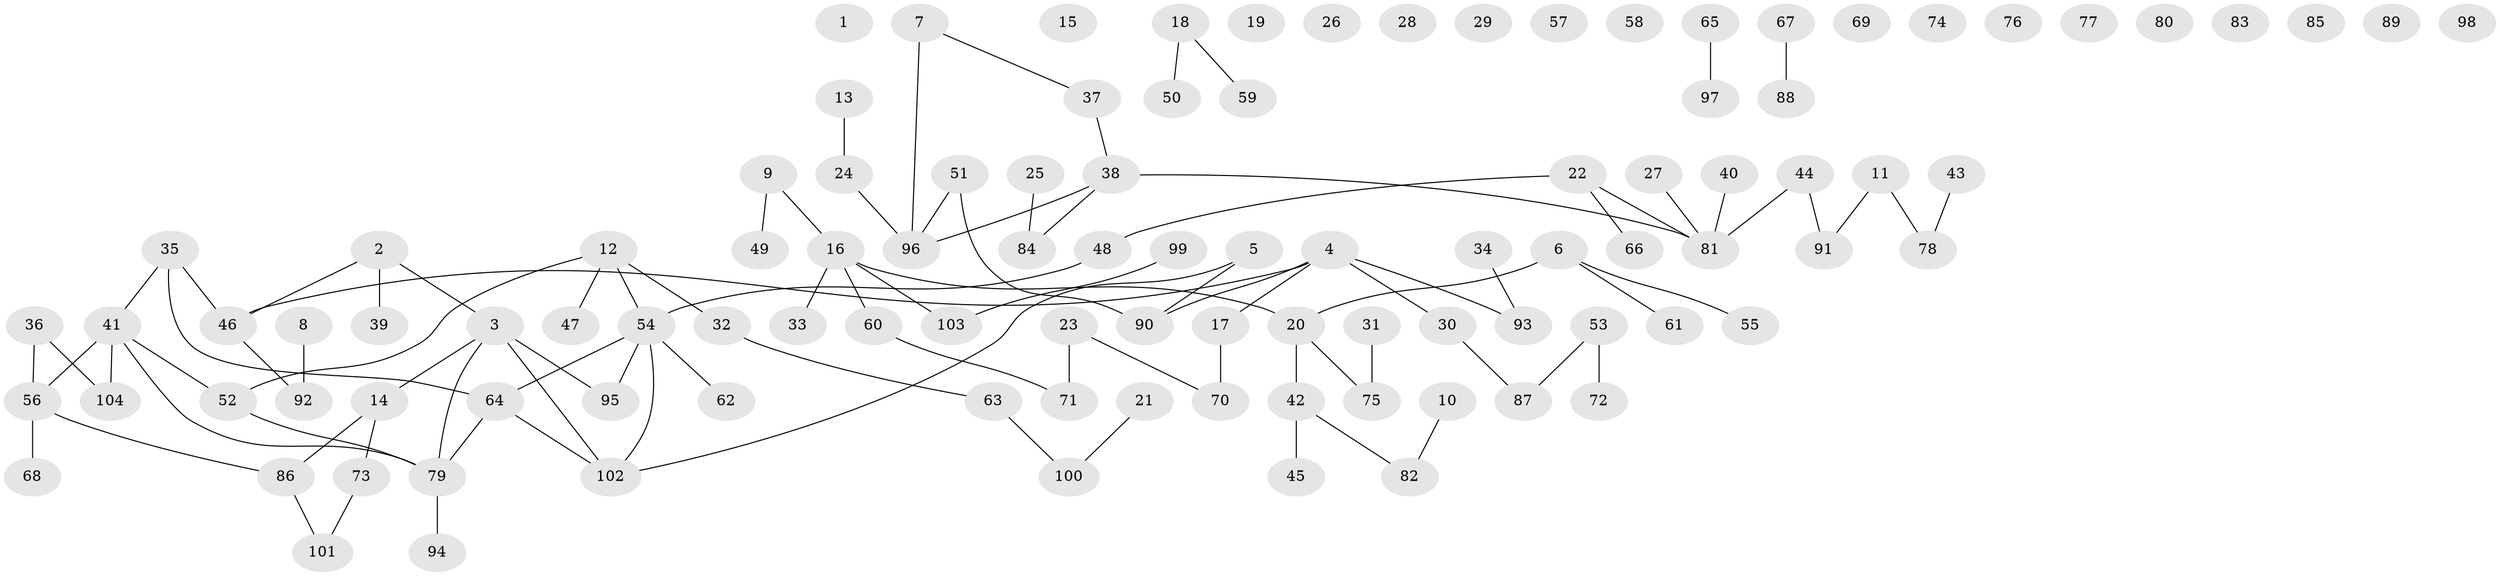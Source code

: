 // coarse degree distribution, {0: 0.40816326530612246, 3: 0.061224489795918366, 5: 0.061224489795918366, 2: 0.14285714285714285, 1: 0.2857142857142857, 6: 0.04081632653061224}
// Generated by graph-tools (version 1.1) at 2025/16/03/04/25 18:16:26]
// undirected, 104 vertices, 96 edges
graph export_dot {
graph [start="1"]
  node [color=gray90,style=filled];
  1;
  2;
  3;
  4;
  5;
  6;
  7;
  8;
  9;
  10;
  11;
  12;
  13;
  14;
  15;
  16;
  17;
  18;
  19;
  20;
  21;
  22;
  23;
  24;
  25;
  26;
  27;
  28;
  29;
  30;
  31;
  32;
  33;
  34;
  35;
  36;
  37;
  38;
  39;
  40;
  41;
  42;
  43;
  44;
  45;
  46;
  47;
  48;
  49;
  50;
  51;
  52;
  53;
  54;
  55;
  56;
  57;
  58;
  59;
  60;
  61;
  62;
  63;
  64;
  65;
  66;
  67;
  68;
  69;
  70;
  71;
  72;
  73;
  74;
  75;
  76;
  77;
  78;
  79;
  80;
  81;
  82;
  83;
  84;
  85;
  86;
  87;
  88;
  89;
  90;
  91;
  92;
  93;
  94;
  95;
  96;
  97;
  98;
  99;
  100;
  101;
  102;
  103;
  104;
  2 -- 3;
  2 -- 39;
  2 -- 46;
  3 -- 14;
  3 -- 79;
  3 -- 95;
  3 -- 102;
  4 -- 17;
  4 -- 30;
  4 -- 46;
  4 -- 90;
  4 -- 93;
  5 -- 90;
  5 -- 102;
  6 -- 20;
  6 -- 55;
  6 -- 61;
  7 -- 37;
  7 -- 96;
  8 -- 92;
  9 -- 16;
  9 -- 49;
  10 -- 82;
  11 -- 78;
  11 -- 91;
  12 -- 32;
  12 -- 47;
  12 -- 52;
  12 -- 54;
  13 -- 24;
  14 -- 73;
  14 -- 86;
  16 -- 20;
  16 -- 33;
  16 -- 60;
  16 -- 103;
  17 -- 70;
  18 -- 50;
  18 -- 59;
  20 -- 42;
  20 -- 75;
  21 -- 100;
  22 -- 48;
  22 -- 66;
  22 -- 81;
  23 -- 70;
  23 -- 71;
  24 -- 96;
  25 -- 84;
  27 -- 81;
  30 -- 87;
  31 -- 75;
  32 -- 63;
  34 -- 93;
  35 -- 41;
  35 -- 46;
  35 -- 64;
  36 -- 56;
  36 -- 104;
  37 -- 38;
  38 -- 81;
  38 -- 84;
  38 -- 96;
  40 -- 81;
  41 -- 52;
  41 -- 56;
  41 -- 79;
  41 -- 104;
  42 -- 45;
  42 -- 82;
  43 -- 78;
  44 -- 81;
  44 -- 91;
  46 -- 92;
  48 -- 54;
  51 -- 90;
  51 -- 96;
  52 -- 79;
  53 -- 72;
  53 -- 87;
  54 -- 62;
  54 -- 64;
  54 -- 95;
  54 -- 102;
  56 -- 68;
  56 -- 86;
  60 -- 71;
  63 -- 100;
  64 -- 79;
  64 -- 102;
  65 -- 97;
  67 -- 88;
  73 -- 101;
  79 -- 94;
  86 -- 101;
  99 -- 103;
}
